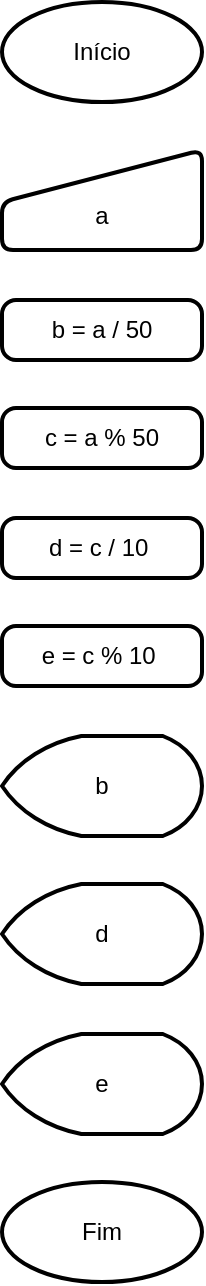 <mxfile version="21.2.1" type="github">
  <diagram name="Page-1" id="ECgUo6CLQpgbMDaJvnzH">
    <mxGraphModel dx="1434" dy="802" grid="1" gridSize="10" guides="1" tooltips="1" connect="1" arrows="1" fold="1" page="1" pageScale="1" pageWidth="850" pageHeight="1100" math="0" shadow="0">
      <root>
        <mxCell id="0" />
        <mxCell id="1" parent="0" />
        <mxCell id="olMC1NpqKSVgiEKSMfzt-2" value="&lt;br&gt;a" style="html=1;strokeWidth=2;shape=manualInput;whiteSpace=wrap;rounded=1;size=26;arcSize=11;flipH=0;flipV=0;" vertex="1" parent="1">
          <mxGeometry x="345" y="104" width="100" height="50" as="geometry" />
        </mxCell>
        <mxCell id="olMC1NpqKSVgiEKSMfzt-5" value="b = a / 50" style="rounded=1;whiteSpace=wrap;html=1;absoluteArcSize=1;arcSize=14;strokeWidth=2;flipH=0;flipV=0;" vertex="1" parent="1">
          <mxGeometry x="345" y="179" width="100" height="30" as="geometry" />
        </mxCell>
        <mxCell id="olMC1NpqKSVgiEKSMfzt-6" value="Início" style="strokeWidth=2;html=1;shape=mxgraph.flowchart.start_1;whiteSpace=wrap;flipH=0;flipV=0;" vertex="1" parent="1">
          <mxGeometry x="345" y="30" width="100" height="50" as="geometry" />
        </mxCell>
        <mxCell id="olMC1NpqKSVgiEKSMfzt-8" value="b" style="strokeWidth=2;html=1;shape=mxgraph.flowchart.display;whiteSpace=wrap;flipH=0;flipV=0;" vertex="1" parent="1">
          <mxGeometry x="345" y="397" width="100" height="50" as="geometry" />
        </mxCell>
        <mxCell id="olMC1NpqKSVgiEKSMfzt-9" value="d" style="strokeWidth=2;html=1;shape=mxgraph.flowchart.display;whiteSpace=wrap;flipH=0;flipV=0;" vertex="1" parent="1">
          <mxGeometry x="345" y="471" width="100" height="50" as="geometry" />
        </mxCell>
        <mxCell id="olMC1NpqKSVgiEKSMfzt-10" value="c = a % 50" style="rounded=1;whiteSpace=wrap;html=1;absoluteArcSize=1;arcSize=14;strokeWidth=2;flipH=0;flipV=0;" vertex="1" parent="1">
          <mxGeometry x="345" y="233" width="100" height="30" as="geometry" />
        </mxCell>
        <mxCell id="olMC1NpqKSVgiEKSMfzt-11" value="d = c / 10&amp;nbsp;" style="rounded=1;whiteSpace=wrap;html=1;absoluteArcSize=1;arcSize=14;strokeWidth=2;flipH=0;flipV=0;" vertex="1" parent="1">
          <mxGeometry x="345" y="288" width="100" height="30" as="geometry" />
        </mxCell>
        <mxCell id="olMC1NpqKSVgiEKSMfzt-12" value="e" style="strokeWidth=2;html=1;shape=mxgraph.flowchart.display;whiteSpace=wrap;flipH=0;flipV=0;" vertex="1" parent="1">
          <mxGeometry x="345" y="546" width="100" height="50" as="geometry" />
        </mxCell>
        <mxCell id="olMC1NpqKSVgiEKSMfzt-13" value="Fim" style="strokeWidth=2;html=1;shape=mxgraph.flowchart.start_1;whiteSpace=wrap;flipH=0;flipV=0;" vertex="1" parent="1">
          <mxGeometry x="345" y="620" width="100" height="50" as="geometry" />
        </mxCell>
        <mxCell id="olMC1NpqKSVgiEKSMfzt-15" value="e = c % 10&amp;nbsp;" style="rounded=1;whiteSpace=wrap;html=1;absoluteArcSize=1;arcSize=14;strokeWidth=2;flipH=0;flipV=0;" vertex="1" parent="1">
          <mxGeometry x="345" y="342" width="100" height="30" as="geometry" />
        </mxCell>
      </root>
    </mxGraphModel>
  </diagram>
</mxfile>
